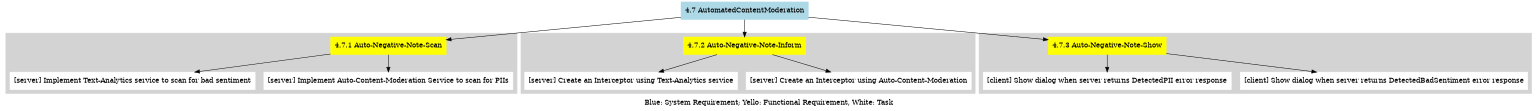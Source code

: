 /*
Automated Content Moderation:
Auto-Negative-Note-Scan:    The server will need to scan the note’s contents to compare 
                            and decide whether it is appropriate enough to store and 
                            display to other users

Auto-Negative-Note-Inform:  The server should inform the client if the content was deemed 
                            inappropriate

Auto-Negative-Note-Show:    The client should inform the user that their note was not uploaded 
                            due to the note’s content containing inappropriate content
*/

digraph
{
    size="10.25, 7.75";
    overlap="compress"
    node [shape = rect, color=lightblue, style=filled]; "4.7 AutomatedContentModeration";  // System Reqs
    node [shape = rect, color=yellow];                             // Functional Reqs
    "4.7.1 Auto-Negative-Note-Scan" 
    "4.7.2 Auto-Negative-Note-Inform" 
    "4.7.3 Auto-Negative-Note-Show";                              
    node [shape = rect, color=black, nodesep=0.75];               // Tasks
    "4.7 AutomatedContentModeration" -> "4.7.1 Auto-Negative-Note-Scan";
    "4.7 AutomatedContentModeration" -> "4.7.2 Auto-Negative-Note-Inform";
    "4.7 AutomatedContentModeration" -> "4.7.3 Auto-Negative-Note-Show";
    subgraph cluster_0 {
		style=filled;
		color=lightgrey;
		node [style=filled,color=white];
        "4.7.1 Auto-Negative-Note-Scan" -> "[server] Implement Text-Analytics service to scan for bad sentiment"
        "4.7.1 Auto-Negative-Note-Scan" -> "[server] Implement Auto-Content-Moderation Service to scan for PIIs"
	}
    subgraph cluster_1 {
		style=filled;
		color=lightgrey;
		node [style=filled,color=white];
        "4.7.2 Auto-Negative-Note-Inform" -> "[server] Create an Interceptor using Text-Analytics service"
        "4.7.2 Auto-Negative-Note-Inform" -> "[server] Create an Interceptor using Auto-Content-Moderation"
	}
    subgraph cluster_2 {
		style=filled;
		color=lightgrey;
		node [style=filled,color=white];
        "4.7.3 Auto-Negative-Note-Show" -> "[client] Show dialog when server returns DetectedPII error response"
        "4.7.3 Auto-Negative-Note-Show" -> "[client] Show dialog when server returns DetectedBadSentiment error response"
	}
    label="Blue: System Requirement; Yello: Functional Requirement, White: Task";
}
